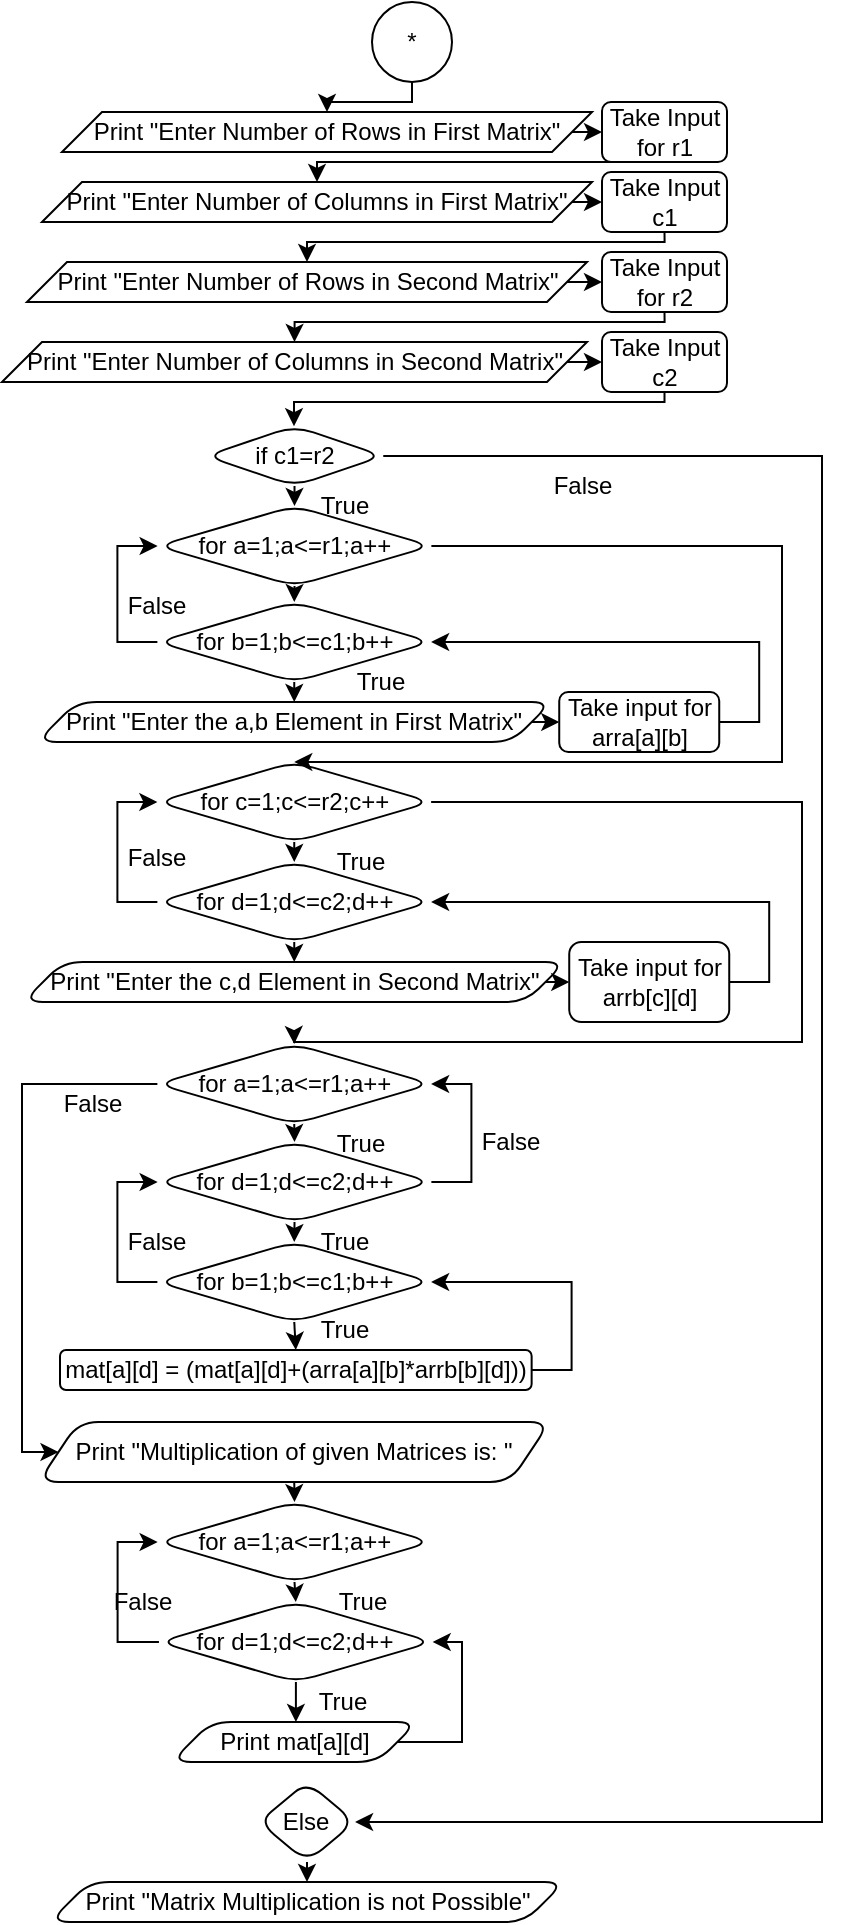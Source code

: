 <mxfile version="16.6.7" type="device"><diagram id="T-pXJ5U3sR3q2x6HCkd5" name="Page-1"><mxGraphModel dx="1038" dy="616" grid="1" gridSize="10" guides="1" tooltips="1" connect="1" arrows="1" fold="1" page="1" pageScale="1" pageWidth="850" pageHeight="1100" math="0" shadow="0"><root><mxCell id="0"/><mxCell id="1" parent="0"/><mxCell id="cxJklOZ4yea3-YbA2rol-53" value="" style="group" vertex="1" connectable="0" parent="1"><mxGeometry x="160" y="150" width="410" height="960" as="geometry"/></mxCell><mxCell id="hi-SWJNdRgtPAlNEr17B-1" value="*" style="ellipse;whiteSpace=wrap;html=1;aspect=fixed;container=0;" parent="cxJklOZ4yea3-YbA2rol-53" vertex="1"><mxGeometry x="185" width="40" height="40" as="geometry"/></mxCell><mxCell id="hi-SWJNdRgtPAlNEr17B-2" value="Print &quot;Enter Number of Rows in First Matrix&quot;" style="shape=parallelogram;perimeter=parallelogramPerimeter;whiteSpace=wrap;html=1;fixedSize=1;container=0;" parent="cxJklOZ4yea3-YbA2rol-53" vertex="1"><mxGeometry x="30" y="55" width="265" height="20" as="geometry"/></mxCell><mxCell id="hi-SWJNdRgtPAlNEr17B-3" style="edgeStyle=orthogonalEdgeStyle;rounded=0;orthogonalLoop=1;jettySize=auto;html=1;exitX=0.5;exitY=1;exitDx=0;exitDy=0;entryX=0.5;entryY=0;entryDx=0;entryDy=0;" parent="cxJklOZ4yea3-YbA2rol-53" source="hi-SWJNdRgtPAlNEr17B-1" target="hi-SWJNdRgtPAlNEr17B-2" edge="1"><mxGeometry relative="1" as="geometry"><Array as="points"><mxPoint x="205" y="50"/><mxPoint x="163" y="50"/></Array></mxGeometry></mxCell><mxCell id="hi-SWJNdRgtPAlNEr17B-4" value="Take Input for r1" style="rounded=1;whiteSpace=wrap;html=1;container=0;" parent="cxJklOZ4yea3-YbA2rol-53" vertex="1"><mxGeometry x="300" y="50" width="62.5" height="30" as="geometry"/></mxCell><mxCell id="hi-SWJNdRgtPAlNEr17B-5" style="edgeStyle=orthogonalEdgeStyle;rounded=0;orthogonalLoop=1;jettySize=auto;html=1;exitX=1;exitY=0.5;exitDx=0;exitDy=0;entryX=0;entryY=0.5;entryDx=0;entryDy=0;" parent="cxJklOZ4yea3-YbA2rol-53" source="hi-SWJNdRgtPAlNEr17B-2" target="hi-SWJNdRgtPAlNEr17B-4" edge="1"><mxGeometry relative="1" as="geometry"/></mxCell><mxCell id="hi-SWJNdRgtPAlNEr17B-6" value="&lt;span&gt;Print &quot;Enter Number of Columns in First Matrix&quot;&lt;/span&gt;" style="shape=parallelogram;perimeter=parallelogramPerimeter;whiteSpace=wrap;html=1;fixedSize=1;container=0;" parent="cxJklOZ4yea3-YbA2rol-53" vertex="1"><mxGeometry x="20" y="90" width="275" height="20" as="geometry"/></mxCell><mxCell id="hi-SWJNdRgtPAlNEr17B-7" style="edgeStyle=orthogonalEdgeStyle;rounded=0;orthogonalLoop=1;jettySize=auto;html=1;exitX=0.5;exitY=1;exitDx=0;exitDy=0;entryX=0.5;entryY=0;entryDx=0;entryDy=0;" parent="cxJklOZ4yea3-YbA2rol-53" source="hi-SWJNdRgtPAlNEr17B-4" target="hi-SWJNdRgtPAlNEr17B-6" edge="1"><mxGeometry relative="1" as="geometry"><Array as="points"><mxPoint x="158" y="80"/></Array></mxGeometry></mxCell><mxCell id="hi-SWJNdRgtPAlNEr17B-8" value="Take Input c1" style="rounded=1;whiteSpace=wrap;html=1;container=0;" parent="cxJklOZ4yea3-YbA2rol-53" vertex="1"><mxGeometry x="300" y="85" width="62.5" height="30" as="geometry"/></mxCell><mxCell id="hi-SWJNdRgtPAlNEr17B-9" style="edgeStyle=orthogonalEdgeStyle;rounded=0;orthogonalLoop=1;jettySize=auto;html=1;exitX=1;exitY=0.5;exitDx=0;exitDy=0;entryX=0;entryY=0.5;entryDx=0;entryDy=0;" parent="cxJklOZ4yea3-YbA2rol-53" source="hi-SWJNdRgtPAlNEr17B-6" target="hi-SWJNdRgtPAlNEr17B-8" edge="1"><mxGeometry relative="1" as="geometry"/></mxCell><mxCell id="hi-SWJNdRgtPAlNEr17B-10" value="Print &quot;Enter Number of Rows in Second Matrix&quot;" style="shape=parallelogram;perimeter=parallelogramPerimeter;whiteSpace=wrap;html=1;fixedSize=1;container=0;" parent="cxJklOZ4yea3-YbA2rol-53" vertex="1"><mxGeometry x="12.5" y="130" width="280" height="20" as="geometry"/></mxCell><mxCell id="hi-SWJNdRgtPAlNEr17B-11" style="edgeStyle=orthogonalEdgeStyle;rounded=0;orthogonalLoop=1;jettySize=auto;html=1;exitX=0.5;exitY=1;exitDx=0;exitDy=0;entryX=0.5;entryY=0;entryDx=0;entryDy=0;" parent="cxJklOZ4yea3-YbA2rol-53" source="hi-SWJNdRgtPAlNEr17B-8" target="hi-SWJNdRgtPAlNEr17B-10" edge="1"><mxGeometry relative="1" as="geometry"><Array as="points"><mxPoint x="331" y="120"/><mxPoint x="153" y="120"/></Array></mxGeometry></mxCell><mxCell id="hi-SWJNdRgtPAlNEr17B-12" value="Take Input for r2" style="rounded=1;whiteSpace=wrap;html=1;container=0;" parent="cxJklOZ4yea3-YbA2rol-53" vertex="1"><mxGeometry x="300" y="125" width="62.5" height="30" as="geometry"/></mxCell><mxCell id="hi-SWJNdRgtPAlNEr17B-13" style="edgeStyle=orthogonalEdgeStyle;rounded=0;orthogonalLoop=1;jettySize=auto;html=1;exitX=1;exitY=0.5;exitDx=0;exitDy=0;entryX=0;entryY=0.5;entryDx=0;entryDy=0;" parent="cxJklOZ4yea3-YbA2rol-53" source="hi-SWJNdRgtPAlNEr17B-10" target="hi-SWJNdRgtPAlNEr17B-12" edge="1"><mxGeometry relative="1" as="geometry"/></mxCell><mxCell id="hi-SWJNdRgtPAlNEr17B-14" value="&lt;span&gt;Print &quot;Enter Number of Columns in Second Matrix&quot;&lt;/span&gt;" style="shape=parallelogram;perimeter=parallelogramPerimeter;whiteSpace=wrap;html=1;fixedSize=1;container=0;" parent="cxJklOZ4yea3-YbA2rol-53" vertex="1"><mxGeometry y="170" width="292.5" height="20" as="geometry"/></mxCell><mxCell id="hi-SWJNdRgtPAlNEr17B-15" style="edgeStyle=orthogonalEdgeStyle;rounded=0;orthogonalLoop=1;jettySize=auto;html=1;exitX=0.5;exitY=1;exitDx=0;exitDy=0;entryX=0.5;entryY=0;entryDx=0;entryDy=0;" parent="cxJklOZ4yea3-YbA2rol-53" source="hi-SWJNdRgtPAlNEr17B-12" target="hi-SWJNdRgtPAlNEr17B-14" edge="1"><mxGeometry relative="1" as="geometry"><Array as="points"><mxPoint x="331" y="160"/><mxPoint x="146" y="160"/></Array></mxGeometry></mxCell><mxCell id="hi-SWJNdRgtPAlNEr17B-16" value="Take Input c2" style="rounded=1;whiteSpace=wrap;html=1;container=0;" parent="cxJklOZ4yea3-YbA2rol-53" vertex="1"><mxGeometry x="300" y="165" width="62.5" height="30" as="geometry"/></mxCell><mxCell id="hi-SWJNdRgtPAlNEr17B-17" style="edgeStyle=orthogonalEdgeStyle;rounded=0;orthogonalLoop=1;jettySize=auto;html=1;exitX=1;exitY=0.5;exitDx=0;exitDy=0;entryX=0;entryY=0.5;entryDx=0;entryDy=0;" parent="cxJklOZ4yea3-YbA2rol-53" source="hi-SWJNdRgtPAlNEr17B-14" target="hi-SWJNdRgtPAlNEr17B-16" edge="1"><mxGeometry relative="1" as="geometry"/></mxCell><mxCell id="hi-SWJNdRgtPAlNEr17B-19" value="if c1=r2" style="rhombus;whiteSpace=wrap;html=1;rounded=1;container=0;" parent="cxJklOZ4yea3-YbA2rol-53" vertex="1"><mxGeometry x="101.88" y="212" width="88.75" height="30" as="geometry"/></mxCell><mxCell id="hi-SWJNdRgtPAlNEr17B-20" value="" style="edgeStyle=orthogonalEdgeStyle;rounded=0;orthogonalLoop=1;jettySize=auto;html=1;fontSize=24;" parent="cxJklOZ4yea3-YbA2rol-53" source="hi-SWJNdRgtPAlNEr17B-16" target="hi-SWJNdRgtPAlNEr17B-19" edge="1"><mxGeometry relative="1" as="geometry"><Array as="points"><mxPoint x="331" y="200"/><mxPoint x="146" y="200"/></Array></mxGeometry></mxCell><mxCell id="hi-SWJNdRgtPAlNEr17B-22" value="for b=1;b&amp;lt;=c1;b++" style="rhombus;whiteSpace=wrap;html=1;rounded=1;container=0;" parent="cxJklOZ4yea3-YbA2rol-53" vertex="1"><mxGeometry x="77.69" y="300" width="136.87" height="40" as="geometry"/></mxCell><mxCell id="hi-SWJNdRgtPAlNEr17B-24" value="Print &quot;Enter the a,b Element in First Matrix&quot;" style="shape=parallelogram;perimeter=parallelogramPerimeter;whiteSpace=wrap;html=1;fixedSize=1;rounded=1;container=0;" parent="cxJklOZ4yea3-YbA2rol-53" vertex="1"><mxGeometry x="17.37" y="350" width="257.5" height="20" as="geometry"/></mxCell><mxCell id="hi-SWJNdRgtPAlNEr17B-25" style="edgeStyle=orthogonalEdgeStyle;rounded=0;orthogonalLoop=1;jettySize=auto;html=1;exitX=0.5;exitY=1;exitDx=0;exitDy=0;entryX=0.5;entryY=0;entryDx=0;entryDy=0;" parent="cxJklOZ4yea3-YbA2rol-53" source="hi-SWJNdRgtPAlNEr17B-22" target="hi-SWJNdRgtPAlNEr17B-24" edge="1"><mxGeometry relative="1" as="geometry"/></mxCell><mxCell id="hi-SWJNdRgtPAlNEr17B-26" style="edgeStyle=orthogonalEdgeStyle;rounded=0;orthogonalLoop=1;jettySize=auto;html=1;exitX=1;exitY=0.5;exitDx=0;exitDy=0;entryX=1;entryY=0.5;entryDx=0;entryDy=0;" parent="cxJklOZ4yea3-YbA2rol-53" source="hi-SWJNdRgtPAlNEr17B-27" target="hi-SWJNdRgtPAlNEr17B-22" edge="1"><mxGeometry relative="1" as="geometry"/></mxCell><mxCell id="hi-SWJNdRgtPAlNEr17B-27" value="Take input for arra[a][b]" style="whiteSpace=wrap;html=1;rounded=1;container=0;" parent="cxJklOZ4yea3-YbA2rol-53" vertex="1"><mxGeometry x="278.62" y="345" width="80" height="30" as="geometry"/></mxCell><mxCell id="hi-SWJNdRgtPAlNEr17B-28" style="edgeStyle=orthogonalEdgeStyle;rounded=0;orthogonalLoop=1;jettySize=auto;html=1;exitX=1;exitY=0.5;exitDx=0;exitDy=0;entryX=0;entryY=0.5;entryDx=0;entryDy=0;" parent="cxJklOZ4yea3-YbA2rol-53" source="hi-SWJNdRgtPAlNEr17B-24" target="hi-SWJNdRgtPAlNEr17B-27" edge="1"><mxGeometry relative="1" as="geometry"/></mxCell><mxCell id="hi-SWJNdRgtPAlNEr17B-29" value="for c=1;c&amp;lt;=r2;c++" style="rhombus;whiteSpace=wrap;html=1;rounded=1;container=0;" parent="cxJklOZ4yea3-YbA2rol-53" vertex="1"><mxGeometry x="77.69" y="380" width="136.87" height="40" as="geometry"/></mxCell><mxCell id="hi-SWJNdRgtPAlNEr17B-31" value="True" style="text;html=1;align=center;verticalAlign=middle;resizable=0;points=[];autosize=1;strokeColor=none;fillColor=none;container=0;" parent="cxJklOZ4yea3-YbA2rol-53" vertex="1"><mxGeometry x="168.62" y="330" width="40" height="20" as="geometry"/></mxCell><mxCell id="hi-SWJNdRgtPAlNEr17B-32" value="True" style="text;html=1;align=center;verticalAlign=middle;resizable=0;points=[];autosize=1;strokeColor=none;fillColor=none;container=0;" parent="cxJklOZ4yea3-YbA2rol-53" vertex="1"><mxGeometry x="150.63" y="242" width="40" height="20" as="geometry"/></mxCell><mxCell id="hi-SWJNdRgtPAlNEr17B-33" style="edgeStyle=orthogonalEdgeStyle;rounded=0;orthogonalLoop=1;jettySize=auto;html=1;exitX=0;exitY=0.5;exitDx=0;exitDy=0;entryX=0;entryY=0.5;entryDx=0;entryDy=0;" parent="cxJklOZ4yea3-YbA2rol-53" source="hi-SWJNdRgtPAlNEr17B-34" target="hi-SWJNdRgtPAlNEr17B-29" edge="1"><mxGeometry relative="1" as="geometry"/></mxCell><mxCell id="hi-SWJNdRgtPAlNEr17B-34" value="for d=1;d&amp;lt;=c2;d++" style="rhombus;whiteSpace=wrap;html=1;rounded=1;container=0;" parent="cxJklOZ4yea3-YbA2rol-53" vertex="1"><mxGeometry x="77.69" y="430" width="136.87" height="40" as="geometry"/></mxCell><mxCell id="hi-SWJNdRgtPAlNEr17B-35" style="edgeStyle=orthogonalEdgeStyle;rounded=0;orthogonalLoop=1;jettySize=auto;html=1;exitX=0.5;exitY=1;exitDx=0;exitDy=0;entryX=0.5;entryY=0;entryDx=0;entryDy=0;" parent="cxJklOZ4yea3-YbA2rol-53" source="hi-SWJNdRgtPAlNEr17B-29" target="hi-SWJNdRgtPAlNEr17B-34" edge="1"><mxGeometry relative="1" as="geometry"/></mxCell><mxCell id="hi-SWJNdRgtPAlNEr17B-36" value="True" style="text;html=1;align=center;verticalAlign=middle;resizable=0;points=[];autosize=1;strokeColor=none;fillColor=none;container=0;" parent="cxJklOZ4yea3-YbA2rol-53" vertex="1"><mxGeometry x="158.62" y="420" width="40" height="20" as="geometry"/></mxCell><mxCell id="hi-SWJNdRgtPAlNEr17B-37" value="Print &quot;Enter the c,d Element in Second Matrix&quot;" style="shape=parallelogram;perimeter=parallelogramPerimeter;whiteSpace=wrap;html=1;fixedSize=1;rounded=1;container=0;" parent="cxJklOZ4yea3-YbA2rol-53" vertex="1"><mxGeometry x="10.5" y="480" width="271.25" height="20" as="geometry"/></mxCell><mxCell id="hi-SWJNdRgtPAlNEr17B-38" style="edgeStyle=orthogonalEdgeStyle;rounded=0;orthogonalLoop=1;jettySize=auto;html=1;exitX=0.5;exitY=1;exitDx=0;exitDy=0;entryX=0.5;entryY=0;entryDx=0;entryDy=0;" parent="cxJklOZ4yea3-YbA2rol-53" source="hi-SWJNdRgtPAlNEr17B-34" target="hi-SWJNdRgtPAlNEr17B-37" edge="1"><mxGeometry relative="1" as="geometry"/></mxCell><mxCell id="hi-SWJNdRgtPAlNEr17B-39" style="edgeStyle=orthogonalEdgeStyle;rounded=0;orthogonalLoop=1;jettySize=auto;html=1;exitX=1;exitY=0.5;exitDx=0;exitDy=0;entryX=1;entryY=0.5;entryDx=0;entryDy=0;" parent="cxJklOZ4yea3-YbA2rol-53" source="hi-SWJNdRgtPAlNEr17B-40" target="hi-SWJNdRgtPAlNEr17B-34" edge="1"><mxGeometry relative="1" as="geometry"/></mxCell><mxCell id="hi-SWJNdRgtPAlNEr17B-40" value="Take input for arrb[c][d]" style="whiteSpace=wrap;html=1;rounded=1;container=0;" parent="cxJklOZ4yea3-YbA2rol-53" vertex="1"><mxGeometry x="283.62" y="470" width="80" height="40" as="geometry"/></mxCell><mxCell id="hi-SWJNdRgtPAlNEr17B-41" style="edgeStyle=orthogonalEdgeStyle;rounded=0;orthogonalLoop=1;jettySize=auto;html=1;exitX=1;exitY=0.5;exitDx=0;exitDy=0;entryX=0;entryY=0.5;entryDx=0;entryDy=0;" parent="cxJklOZ4yea3-YbA2rol-53" source="hi-SWJNdRgtPAlNEr17B-37" target="hi-SWJNdRgtPAlNEr17B-40" edge="1"><mxGeometry relative="1" as="geometry"/></mxCell><mxCell id="hi-SWJNdRgtPAlNEr17B-42" value="False" style="text;html=1;align=center;verticalAlign=middle;resizable=0;points=[];autosize=1;strokeColor=none;fillColor=none;container=0;" parent="cxJklOZ4yea3-YbA2rol-53" vertex="1"><mxGeometry x="51.88" y="292" width="50" height="20" as="geometry"/></mxCell><mxCell id="hi-SWJNdRgtPAlNEr17B-43" value="False" style="text;html=1;align=center;verticalAlign=middle;resizable=0;points=[];autosize=1;strokeColor=none;fillColor=none;container=0;" parent="cxJklOZ4yea3-YbA2rol-53" vertex="1"><mxGeometry x="52.38" y="418" width="50" height="20" as="geometry"/></mxCell><mxCell id="cxJklOZ4yea3-YbA2rol-4" style="edgeStyle=orthogonalEdgeStyle;rounded=0;orthogonalLoop=1;jettySize=auto;html=1;exitX=0.5;exitY=1;exitDx=0;exitDy=0;entryX=0.5;entryY=0;entryDx=0;entryDy=0;" edge="1" parent="cxJklOZ4yea3-YbA2rol-53" source="cxJklOZ4yea3-YbA2rol-2" target="hi-SWJNdRgtPAlNEr17B-22"><mxGeometry relative="1" as="geometry"/></mxCell><mxCell id="cxJklOZ4yea3-YbA2rol-41" style="edgeStyle=orthogonalEdgeStyle;rounded=0;orthogonalLoop=1;jettySize=auto;html=1;exitX=1;exitY=0.5;exitDx=0;exitDy=0;entryX=0.5;entryY=0;entryDx=0;entryDy=0;" edge="1" parent="cxJklOZ4yea3-YbA2rol-53" source="cxJklOZ4yea3-YbA2rol-2" target="hi-SWJNdRgtPAlNEr17B-29"><mxGeometry relative="1" as="geometry"><Array as="points"><mxPoint x="390" y="272"/><mxPoint x="390" y="380"/></Array></mxGeometry></mxCell><mxCell id="cxJklOZ4yea3-YbA2rol-2" value="for a=1;a&amp;lt;=r1;a++" style="rhombus;whiteSpace=wrap;html=1;rounded=1;container=0;" vertex="1" parent="cxJklOZ4yea3-YbA2rol-53"><mxGeometry x="77.82" y="252" width="136.87" height="40" as="geometry"/></mxCell><mxCell id="cxJklOZ4yea3-YbA2rol-3" style="edgeStyle=orthogonalEdgeStyle;rounded=0;orthogonalLoop=1;jettySize=auto;html=1;exitX=0.5;exitY=1;exitDx=0;exitDy=0;entryX=0.5;entryY=0;entryDx=0;entryDy=0;" edge="1" parent="cxJklOZ4yea3-YbA2rol-53" source="hi-SWJNdRgtPAlNEr17B-19" target="cxJklOZ4yea3-YbA2rol-2"><mxGeometry relative="1" as="geometry"/></mxCell><mxCell id="cxJklOZ4yea3-YbA2rol-5" value="for a=1;a&amp;lt;=r1;a++" style="rhombus;whiteSpace=wrap;html=1;rounded=1;container=0;" vertex="1" parent="cxJklOZ4yea3-YbA2rol-53"><mxGeometry x="77.69" y="521" width="136.87" height="40" as="geometry"/></mxCell><mxCell id="cxJklOZ4yea3-YbA2rol-35" style="edgeStyle=orthogonalEdgeStyle;rounded=0;orthogonalLoop=1;jettySize=auto;html=1;exitX=0;exitY=0.5;exitDx=0;exitDy=0;entryX=0;entryY=0.5;entryDx=0;entryDy=0;" edge="1" parent="cxJklOZ4yea3-YbA2rol-53" source="hi-SWJNdRgtPAlNEr17B-22" target="cxJklOZ4yea3-YbA2rol-2"><mxGeometry relative="1" as="geometry"/></mxCell><mxCell id="cxJklOZ4yea3-YbA2rol-7" style="edgeStyle=orthogonalEdgeStyle;rounded=0;orthogonalLoop=1;jettySize=auto;html=1;exitX=1;exitY=0.5;exitDx=0;exitDy=0;entryX=0.5;entryY=0;entryDx=0;entryDy=0;" edge="1" parent="cxJklOZ4yea3-YbA2rol-53" source="hi-SWJNdRgtPAlNEr17B-29" target="cxJklOZ4yea3-YbA2rol-5"><mxGeometry relative="1" as="geometry"><Array as="points"><mxPoint x="400" y="400"/><mxPoint x="400" y="520"/></Array></mxGeometry></mxCell><mxCell id="cxJklOZ4yea3-YbA2rol-19" style="edgeStyle=orthogonalEdgeStyle;rounded=0;orthogonalLoop=1;jettySize=auto;html=1;exitX=1;exitY=0.5;exitDx=0;exitDy=0;entryX=1;entryY=0.5;entryDx=0;entryDy=0;" edge="1" parent="cxJklOZ4yea3-YbA2rol-53" source="cxJklOZ4yea3-YbA2rol-9" target="cxJklOZ4yea3-YbA2rol-5"><mxGeometry relative="1" as="geometry"/></mxCell><mxCell id="cxJklOZ4yea3-YbA2rol-9" value="for d=1;d&amp;lt;=c2;d++" style="rhombus;whiteSpace=wrap;html=1;rounded=1;container=0;" vertex="1" parent="cxJklOZ4yea3-YbA2rol-53"><mxGeometry x="77.82" y="570" width="136.87" height="40" as="geometry"/></mxCell><mxCell id="cxJklOZ4yea3-YbA2rol-10" style="edgeStyle=orthogonalEdgeStyle;rounded=0;orthogonalLoop=1;jettySize=auto;html=1;exitX=0.5;exitY=1;exitDx=0;exitDy=0;entryX=0.5;entryY=0;entryDx=0;entryDy=0;" edge="1" parent="cxJklOZ4yea3-YbA2rol-53" source="cxJklOZ4yea3-YbA2rol-5" target="cxJklOZ4yea3-YbA2rol-9"><mxGeometry relative="1" as="geometry"/></mxCell><mxCell id="cxJklOZ4yea3-YbA2rol-18" style="edgeStyle=orthogonalEdgeStyle;rounded=0;orthogonalLoop=1;jettySize=auto;html=1;exitX=0;exitY=0.5;exitDx=0;exitDy=0;entryX=0;entryY=0.5;entryDx=0;entryDy=0;" edge="1" parent="cxJklOZ4yea3-YbA2rol-53" source="cxJklOZ4yea3-YbA2rol-11" target="cxJklOZ4yea3-YbA2rol-9"><mxGeometry relative="1" as="geometry"/></mxCell><mxCell id="cxJklOZ4yea3-YbA2rol-11" value="for b=1;b&amp;lt;=c1;b++" style="rhombus;whiteSpace=wrap;html=1;rounded=1;container=0;" vertex="1" parent="cxJklOZ4yea3-YbA2rol-53"><mxGeometry x="77.69" y="620" width="136.87" height="40" as="geometry"/></mxCell><mxCell id="cxJklOZ4yea3-YbA2rol-12" style="edgeStyle=orthogonalEdgeStyle;rounded=0;orthogonalLoop=1;jettySize=auto;html=1;exitX=0.5;exitY=1;exitDx=0;exitDy=0;entryX=0.5;entryY=0;entryDx=0;entryDy=0;" edge="1" parent="cxJklOZ4yea3-YbA2rol-53" source="cxJklOZ4yea3-YbA2rol-9" target="cxJklOZ4yea3-YbA2rol-11"><mxGeometry relative="1" as="geometry"/></mxCell><mxCell id="cxJklOZ4yea3-YbA2rol-17" style="edgeStyle=orthogonalEdgeStyle;rounded=0;orthogonalLoop=1;jettySize=auto;html=1;exitX=1;exitY=0.5;exitDx=0;exitDy=0;entryX=1;entryY=0.5;entryDx=0;entryDy=0;" edge="1" parent="cxJklOZ4yea3-YbA2rol-53" source="cxJklOZ4yea3-YbA2rol-13" target="cxJklOZ4yea3-YbA2rol-11"><mxGeometry relative="1" as="geometry"/></mxCell><mxCell id="cxJklOZ4yea3-YbA2rol-13" value="mat[a][d] = (mat[a][d]+(arra[a][b]*arrb[b][d]))" style="whiteSpace=wrap;html=1;rounded=1;container=0;" vertex="1" parent="cxJklOZ4yea3-YbA2rol-53"><mxGeometry x="29" y="674" width="235.82" height="20" as="geometry"/></mxCell><mxCell id="cxJklOZ4yea3-YbA2rol-20" value="True" style="text;html=1;align=center;verticalAlign=middle;resizable=0;points=[];autosize=1;strokeColor=none;fillColor=none;container=0;" vertex="1" parent="cxJklOZ4yea3-YbA2rol-53"><mxGeometry x="150.63" y="654" width="40" height="20" as="geometry"/></mxCell><mxCell id="cxJklOZ4yea3-YbA2rol-21" value="True" style="text;html=1;align=center;verticalAlign=middle;resizable=0;points=[];autosize=1;strokeColor=none;fillColor=none;container=0;" vertex="1" parent="cxJklOZ4yea3-YbA2rol-53"><mxGeometry x="150.63" y="610" width="40" height="20" as="geometry"/></mxCell><mxCell id="cxJklOZ4yea3-YbA2rol-22" value="True" style="text;html=1;align=center;verticalAlign=middle;resizable=0;points=[];autosize=1;strokeColor=none;fillColor=none;container=0;" vertex="1" parent="cxJklOZ4yea3-YbA2rol-53"><mxGeometry x="158.62" y="561" width="40" height="20" as="geometry"/></mxCell><mxCell id="cxJklOZ4yea3-YbA2rol-23" value="False" style="text;html=1;align=center;verticalAlign=middle;resizable=0;points=[];autosize=1;strokeColor=none;fillColor=none;container=0;" vertex="1" parent="cxJklOZ4yea3-YbA2rol-53"><mxGeometry x="51.88" y="610" width="50" height="20" as="geometry"/></mxCell><mxCell id="cxJklOZ4yea3-YbA2rol-24" value="False" style="text;html=1;align=center;verticalAlign=middle;resizable=0;points=[];autosize=1;strokeColor=none;fillColor=none;container=0;" vertex="1" parent="cxJklOZ4yea3-YbA2rol-53"><mxGeometry x="228.62" y="560" width="50" height="20" as="geometry"/></mxCell><mxCell id="cxJklOZ4yea3-YbA2rol-25" value="Print &quot;Multiplication of given Matrices is: &quot;" style="shape=parallelogram;perimeter=parallelogramPerimeter;whiteSpace=wrap;html=1;fixedSize=1;rounded=1;container=0;" vertex="1" parent="cxJklOZ4yea3-YbA2rol-53"><mxGeometry x="18.25" y="710" width="255.75" height="30" as="geometry"/></mxCell><mxCell id="cxJklOZ4yea3-YbA2rol-16" style="edgeStyle=orthogonalEdgeStyle;rounded=0;orthogonalLoop=1;jettySize=auto;html=1;exitX=0.5;exitY=1;exitDx=0;exitDy=0;entryX=0.5;entryY=0;entryDx=0;entryDy=0;" edge="1" parent="cxJklOZ4yea3-YbA2rol-53" source="cxJklOZ4yea3-YbA2rol-11" target="cxJklOZ4yea3-YbA2rol-13"><mxGeometry relative="1" as="geometry"/></mxCell><mxCell id="cxJklOZ4yea3-YbA2rol-28" value="False" style="text;html=1;align=center;verticalAlign=middle;resizable=0;points=[];autosize=1;strokeColor=none;fillColor=none;container=0;" vertex="1" parent="cxJklOZ4yea3-YbA2rol-53"><mxGeometry x="20" y="541" width="50" height="20" as="geometry"/></mxCell><mxCell id="cxJklOZ4yea3-YbA2rol-29" value="for a=1;a&amp;lt;=r1;a++" style="rhombus;whiteSpace=wrap;html=1;rounded=1;container=0;" vertex="1" parent="cxJklOZ4yea3-YbA2rol-53"><mxGeometry x="77.82" y="750" width="136.87" height="40" as="geometry"/></mxCell><mxCell id="cxJklOZ4yea3-YbA2rol-27" style="edgeStyle=orthogonalEdgeStyle;rounded=0;orthogonalLoop=1;jettySize=auto;html=1;exitX=0;exitY=0.5;exitDx=0;exitDy=0;entryX=0;entryY=0.5;entryDx=0;entryDy=0;" edge="1" parent="cxJklOZ4yea3-YbA2rol-53" source="cxJklOZ4yea3-YbA2rol-5" target="cxJklOZ4yea3-YbA2rol-25"><mxGeometry relative="1" as="geometry"><Array as="points"><mxPoint x="10" y="541"/><mxPoint x="10" y="725"/></Array></mxGeometry></mxCell><mxCell id="cxJklOZ4yea3-YbA2rol-45" style="edgeStyle=orthogonalEdgeStyle;rounded=0;orthogonalLoop=1;jettySize=auto;html=1;exitX=0;exitY=0.5;exitDx=0;exitDy=0;entryX=0;entryY=0.5;entryDx=0;entryDy=0;" edge="1" parent="cxJklOZ4yea3-YbA2rol-53" source="cxJklOZ4yea3-YbA2rol-31" target="cxJklOZ4yea3-YbA2rol-29"><mxGeometry relative="1" as="geometry"/></mxCell><mxCell id="cxJklOZ4yea3-YbA2rol-31" value="for d=1;d&amp;lt;=c2;d++" style="rhombus;whiteSpace=wrap;html=1;rounded=1;container=0;" vertex="1" parent="cxJklOZ4yea3-YbA2rol-53"><mxGeometry x="78.47" y="800" width="136.87" height="40" as="geometry"/></mxCell><mxCell id="cxJklOZ4yea3-YbA2rol-30" style="edgeStyle=orthogonalEdgeStyle;rounded=0;orthogonalLoop=1;jettySize=auto;html=1;exitX=0.5;exitY=1;exitDx=0;exitDy=0;entryX=0.5;entryY=0;entryDx=0;entryDy=0;" edge="1" parent="cxJklOZ4yea3-YbA2rol-53" source="cxJklOZ4yea3-YbA2rol-25" target="cxJklOZ4yea3-YbA2rol-29"><mxGeometry relative="1" as="geometry"/></mxCell><mxCell id="cxJklOZ4yea3-YbA2rol-43" style="edgeStyle=orthogonalEdgeStyle;rounded=0;orthogonalLoop=1;jettySize=auto;html=1;exitX=1;exitY=0.5;exitDx=0;exitDy=0;entryX=1;entryY=0.5;entryDx=0;entryDy=0;" edge="1" parent="cxJklOZ4yea3-YbA2rol-53" source="cxJklOZ4yea3-YbA2rol-33" target="cxJklOZ4yea3-YbA2rol-31"><mxGeometry relative="1" as="geometry"><Array as="points"><mxPoint x="230" y="870"/><mxPoint x="230" y="820"/></Array></mxGeometry></mxCell><mxCell id="cxJklOZ4yea3-YbA2rol-33" value="Print mat[a][d]" style="shape=parallelogram;perimeter=parallelogramPerimeter;whiteSpace=wrap;html=1;fixedSize=1;rounded=1;container=0;" vertex="1" parent="cxJklOZ4yea3-YbA2rol-53"><mxGeometry x="84.58" y="860" width="123.09" height="20" as="geometry"/></mxCell><mxCell id="cxJklOZ4yea3-YbA2rol-37" value="Else" style="rhombus;whiteSpace=wrap;html=1;rounded=1;container=0;" vertex="1" parent="cxJklOZ4yea3-YbA2rol-53"><mxGeometry x="128.45" y="890" width="48.09" height="40" as="geometry"/></mxCell><mxCell id="cxJklOZ4yea3-YbA2rol-32" style="edgeStyle=orthogonalEdgeStyle;rounded=0;orthogonalLoop=1;jettySize=auto;html=1;exitX=0.5;exitY=1;exitDx=0;exitDy=0;entryX=0.5;entryY=0;entryDx=0;entryDy=0;" edge="1" parent="cxJklOZ4yea3-YbA2rol-53" source="cxJklOZ4yea3-YbA2rol-29" target="cxJklOZ4yea3-YbA2rol-31"><mxGeometry relative="1" as="geometry"/></mxCell><mxCell id="cxJklOZ4yea3-YbA2rol-40" value="False" style="text;html=1;align=center;verticalAlign=middle;resizable=0;points=[];autosize=1;strokeColor=none;fillColor=none;container=0;" vertex="1" parent="cxJklOZ4yea3-YbA2rol-53"><mxGeometry x="264.82" y="232" width="50" height="20" as="geometry"/></mxCell><mxCell id="cxJklOZ4yea3-YbA2rol-44" value="True" style="text;html=1;align=center;verticalAlign=middle;resizable=0;points=[];autosize=1;strokeColor=none;fillColor=none;container=0;" vertex="1" parent="cxJklOZ4yea3-YbA2rol-53"><mxGeometry x="150" y="840" width="40" height="20" as="geometry"/></mxCell><mxCell id="cxJklOZ4yea3-YbA2rol-46" value="True" style="text;html=1;align=center;verticalAlign=middle;resizable=0;points=[];autosize=1;strokeColor=none;fillColor=none;container=0;" vertex="1" parent="cxJklOZ4yea3-YbA2rol-53"><mxGeometry x="160" y="790" width="40" height="20" as="geometry"/></mxCell><mxCell id="cxJklOZ4yea3-YbA2rol-47" value="False" style="text;html=1;align=center;verticalAlign=middle;resizable=0;points=[];autosize=1;strokeColor=none;fillColor=none;container=0;" vertex="1" parent="cxJklOZ4yea3-YbA2rol-53"><mxGeometry x="45" y="790" width="50" height="20" as="geometry"/></mxCell><mxCell id="cxJklOZ4yea3-YbA2rol-48" value="Print &quot;Matrix Multiplication is not Possible&quot;" style="shape=parallelogram;perimeter=parallelogramPerimeter;whiteSpace=wrap;html=1;fixedSize=1;rounded=1;container=0;" vertex="1" parent="cxJklOZ4yea3-YbA2rol-53"><mxGeometry x="23.75" y="940" width="257.5" height="20" as="geometry"/></mxCell><mxCell id="cxJklOZ4yea3-YbA2rol-34" value="" style="edgeStyle=orthogonalEdgeStyle;rounded=0;orthogonalLoop=1;jettySize=auto;html=1;" edge="1" parent="cxJklOZ4yea3-YbA2rol-53" source="cxJklOZ4yea3-YbA2rol-31" target="cxJklOZ4yea3-YbA2rol-33"><mxGeometry relative="1" as="geometry"/></mxCell><mxCell id="cxJklOZ4yea3-YbA2rol-52" style="edgeStyle=orthogonalEdgeStyle;rounded=0;orthogonalLoop=1;jettySize=auto;html=1;exitX=0.5;exitY=1;exitDx=0;exitDy=0;entryX=0.5;entryY=0;entryDx=0;entryDy=0;" edge="1" parent="cxJklOZ4yea3-YbA2rol-53" source="cxJklOZ4yea3-YbA2rol-37" target="cxJklOZ4yea3-YbA2rol-48"><mxGeometry relative="1" as="geometry"/></mxCell><mxCell id="cxJklOZ4yea3-YbA2rol-39" style="edgeStyle=orthogonalEdgeStyle;rounded=0;orthogonalLoop=1;jettySize=auto;html=1;exitX=1;exitY=0.5;exitDx=0;exitDy=0;entryX=1;entryY=0.5;entryDx=0;entryDy=0;" edge="1" parent="cxJklOZ4yea3-YbA2rol-53" source="hi-SWJNdRgtPAlNEr17B-19" target="cxJklOZ4yea3-YbA2rol-37"><mxGeometry relative="1" as="geometry"><Array as="points"><mxPoint x="410" y="227"/><mxPoint x="410" y="910"/></Array></mxGeometry></mxCell></root></mxGraphModel></diagram></mxfile>